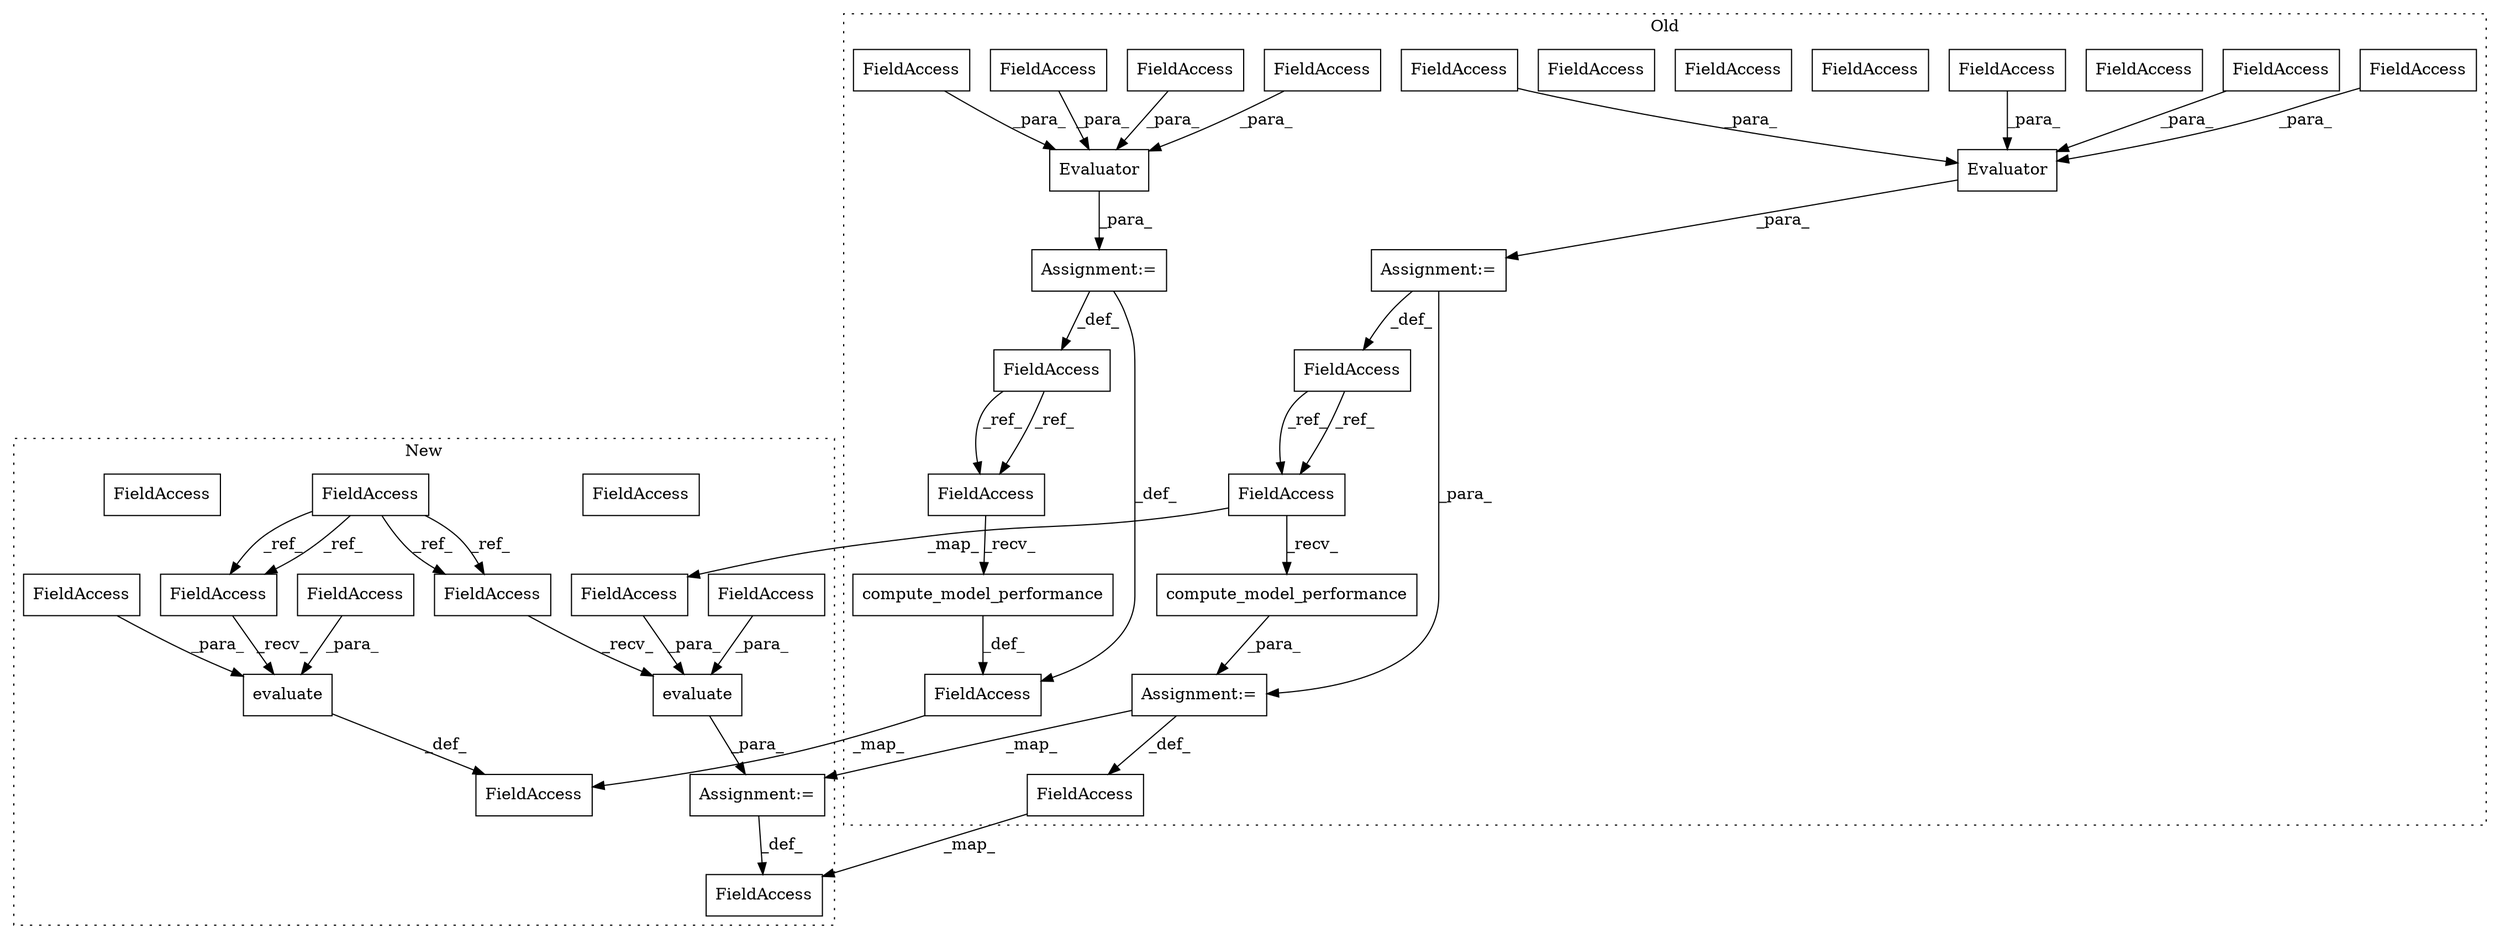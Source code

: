 digraph G {
subgraph cluster0 {
1 [label="Evaluator" a="32" s="2749,2801" l="10,1" shape="box"];
3 [label="compute_model_performance" a="32" s="2837,2895" l="26,1" shape="box"];
4 [label="Assignment:=" a="7" s="2748" l="1" shape="box"];
5 [label="Assignment:=" a="7" s="2820" l="1" shape="box"];
7 [label="FieldAccess" a="22" s="2779" l="12" shape="box"];
8 [label="FieldAccess" a="22" s="2765" l="13" shape="box"];
10 [label="FieldAccess" a="22" s="2759" l="5" shape="box"];
11 [label="FieldAccess" a="22" s="2733" l="15" shape="box"];
12 [label="FieldAccess" a="22" s="2792" l="9" shape="box"];
14 [label="FieldAccess" a="22" s="2821" l="15" shape="box"];
17 [label="FieldAccess" a="22" s="2808" l="12" shape="box"];
20 [label="FieldAccess" a="22" s="2538" l="5" shape="box"];
21 [label="Evaluator" a="32" s="2528,2580" l="10,1" shape="box"];
22 [label="compute_model_performance" a="32" s="2616,2674" l="26,1" shape="box"];
23 [label="FieldAccess" a="22" s="2600" l="15" shape="box"];
24 [label="FieldAccess" a="22" s="2512" l="15" shape="box"];
25 [label="FieldAccess" a="22" s="2558" l="12" shape="box"];
26 [label="FieldAccess" a="22" s="2544" l="13" shape="box"];
27 [label="FieldAccess" a="22" s="2571" l="9" shape="box"];
31 [label="Assignment:=" a="7" s="2527" l="1" shape="box"];
32 [label="FieldAccess" a="22" s="2587" l="12" shape="box"];
34 [label="FieldAccess" a="22" s="2821" l="15" shape="box"];
35 [label="FieldAccess" a="22" s="2600" l="15" shape="box"];
38 [label="FieldAccess" a="22" s="2538" l="5" shape="box"];
39 [label="FieldAccess" a="22" s="2759" l="5" shape="box"];
label = "Old";
style="dotted";
}
subgraph cluster1 {
2 [label="evaluate" a="32" s="1085,1138" l="9,1" shape="box"];
6 [label="Assignment:=" a="7" s="1078" l="1" shape="box"];
9 [label="FieldAccess" a="22" s="1126" l="12" shape="box"];
13 [label="FieldAccess" a="22" s="1079" l="5" shape="box"];
15 [label="FieldAccess" a="22" s="1094" l="13" shape="box"];
16 [label="FieldAccess" a="22" s="1066" l="12" shape="box"];
18 [label="FieldAccess" a="22" s="839" l="5" shape="box"];
19 [label="FieldAccess" a="22" s="1000" l="5" shape="box"];
28 [label="evaluate" a="32" s="1006,1059" l="9,1" shape="box"];
29 [label="FieldAccess" a="22" s="1015" l="13" shape="box"];
30 [label="FieldAccess" a="22" s="1047" l="12" shape="box"];
33 [label="FieldAccess" a="22" s="987" l="12" shape="box"];
36 [label="FieldAccess" a="22" s="1079" l="5" shape="box"];
37 [label="FieldAccess" a="22" s="1000" l="5" shape="box"];
label = "New";
style="dotted";
}
1 -> 4 [label="_para_"];
2 -> 6 [label="_para_"];
3 -> 5 [label="_para_"];
4 -> 11 [label="_def_"];
4 -> 5 [label="_para_"];
5 -> 6 [label="_map_"];
5 -> 17 [label="_def_"];
6 -> 16 [label="_def_"];
7 -> 1 [label="_para_"];
8 -> 1 [label="_para_"];
9 -> 2 [label="_para_"];
11 -> 34 [label="_ref_"];
11 -> 34 [label="_ref_"];
12 -> 1 [label="_para_"];
15 -> 2 [label="_para_"];
17 -> 16 [label="_map_"];
18 -> 36 [label="_ref_"];
18 -> 37 [label="_ref_"];
18 -> 37 [label="_ref_"];
18 -> 36 [label="_ref_"];
21 -> 31 [label="_para_"];
22 -> 32 [label="_def_"];
24 -> 35 [label="_ref_"];
24 -> 35 [label="_ref_"];
25 -> 21 [label="_para_"];
26 -> 21 [label="_para_"];
27 -> 21 [label="_para_"];
28 -> 33 [label="_def_"];
29 -> 28 [label="_para_"];
30 -> 28 [label="_para_"];
31 -> 24 [label="_def_"];
31 -> 32 [label="_def_"];
32 -> 33 [label="_map_"];
34 -> 3 [label="_recv_"];
34 -> 15 [label="_map_"];
35 -> 22 [label="_recv_"];
36 -> 2 [label="_recv_"];
37 -> 28 [label="_recv_"];
38 -> 21 [label="_para_"];
39 -> 1 [label="_para_"];
}
